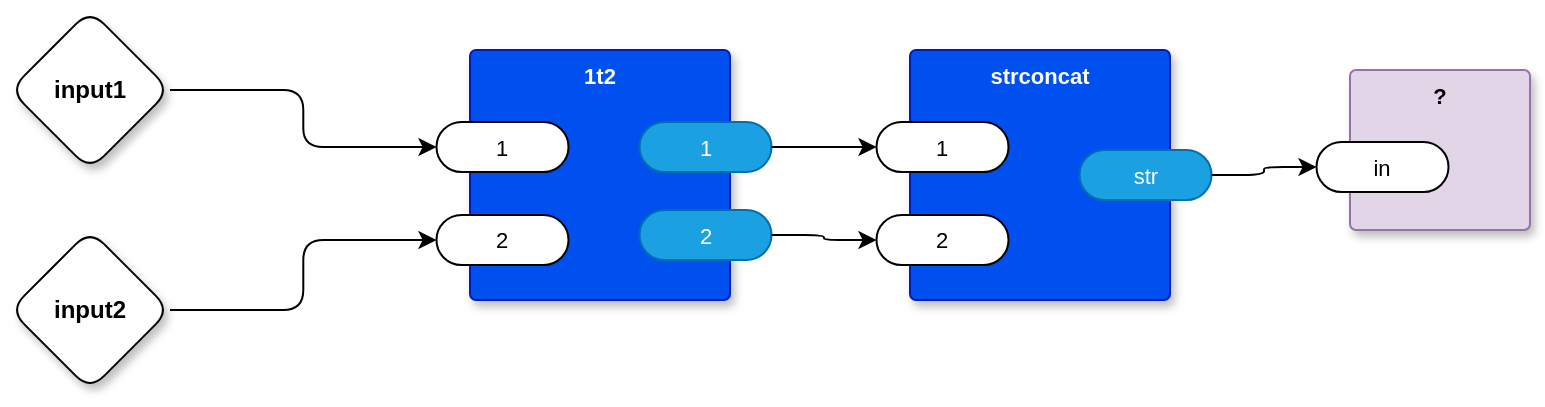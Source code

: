 <mxfile compressed="false" version="21.6.5" type="device">
  <diagram id="4xaHSSQwLeeLNf3t1yNS" name="main">
    <mxGraphModel dx="919" dy="612" grid="1" gridSize="10" guides="1" tooltips="1" connect="1" arrows="1" fold="1" page="1" pageScale="1" pageWidth="1100" pageHeight="850" math="0" shadow="0">
      <root>
        <mxCell id="0" />
        <mxCell id="1" parent="0" />
        <mxCell id="YS5fObsBtwLUnJ5E3Nu_-1" value="1t2" style="rounded=1;whiteSpace=wrap;html=1;sketch=0;container=1;recursiveResize=0;verticalAlign=top;arcSize=6;fontStyle=1;autosize=0;points=[];absoluteArcSize=1;shadow=1;strokeColor=#001DBC;fillColor=#0050ef;fontColor=#ffffff;fontFamily=Helvetica;fontSize=11;" vertex="1" parent="1">
          <mxGeometry x="310" y="140" width="130" height="125" as="geometry">
            <mxRectangle x="-98" y="-1230" width="99" height="26" as="alternateBounds" />
          </mxGeometry>
        </mxCell>
        <mxCell id="YS5fObsBtwLUnJ5E3Nu_-2" value="1" style="rounded=1;whiteSpace=wrap;html=1;sketch=0;points=[[0,0.5,0,0,0],[1,0.5,0,0,0]];arcSize=50;fontFamily=Helvetica;fontSize=11;fontColor=default;" vertex="1" parent="YS5fObsBtwLUnJ5E3Nu_-1">
          <mxGeometry x="-16.75" y="36" width="66" height="25" as="geometry" />
        </mxCell>
        <mxCell id="YS5fObsBtwLUnJ5E3Nu_-3" value="1" style="rounded=1;whiteSpace=wrap;html=1;sketch=0;points=[[0,0.5,0,0,0],[1,0.5,0,0,0]];fillColor=#1ba1e2;fontColor=#ffffff;strokeColor=#006EAF;arcSize=50;fontFamily=Helvetica;fontSize=11;" vertex="1" parent="YS5fObsBtwLUnJ5E3Nu_-1">
          <mxGeometry x="84.75" y="36" width="66" height="25" as="geometry" />
        </mxCell>
        <mxCell id="YS5fObsBtwLUnJ5E3Nu_-4" value="2" style="rounded=1;whiteSpace=wrap;html=1;sketch=0;points=[[0,0.5,0,0,0],[1,0.5,0,0,0]];arcSize=50;fontFamily=Helvetica;fontSize=11;fontColor=default;" vertex="1" parent="YS5fObsBtwLUnJ5E3Nu_-1">
          <mxGeometry x="-16.75" y="82.5" width="66" height="25" as="geometry" />
        </mxCell>
        <mxCell id="YS5fObsBtwLUnJ5E3Nu_-16" value="2" style="rounded=1;whiteSpace=wrap;html=1;sketch=0;points=[[0,0.5,0,0,0],[1,0.5,0,0,0]];fillColor=#1ba1e2;fontColor=#ffffff;strokeColor=#006EAF;arcSize=50;fontFamily=Helvetica;fontSize=11;" vertex="1" parent="YS5fObsBtwLUnJ5E3Nu_-1">
          <mxGeometry x="84.75" y="80" width="66" height="25" as="geometry" />
        </mxCell>
        <mxCell id="YS5fObsBtwLUnJ5E3Nu_-14" style="edgeStyle=orthogonalEdgeStyle;shape=connector;rounded=1;orthogonalLoop=1;jettySize=auto;html=1;exitX=1;exitY=0.5;exitDx=0;exitDy=0;exitPerimeter=0;entryX=0;entryY=0.5;entryDx=0;entryDy=0;entryPerimeter=0;labelBackgroundColor=default;strokeColor=default;fontFamily=Helvetica;fontSize=11;fontColor=default;endArrow=classic;" edge="1" parent="1" source="YS5fObsBtwLUnJ5E3Nu_-6" target="YS5fObsBtwLUnJ5E3Nu_-2">
          <mxGeometry relative="1" as="geometry" />
        </mxCell>
        <mxCell id="YS5fObsBtwLUnJ5E3Nu_-6" value="input1" style="rhombus;whiteSpace=wrap;html=1;rounded=1;fontStyle=1;glass=0;sketch=0;fontSize=12;points=[[0,0.5,0,0,0],[0.5,0,0,0,0],[0.5,1,0,0,0],[1,0.5,0,0,0]];shadow=1;fontFamily=Helvetica;fontColor=default;" vertex="1" parent="1">
          <mxGeometry x="80" y="120" width="80" height="80" as="geometry" />
        </mxCell>
        <mxCell id="YS5fObsBtwLUnJ5E3Nu_-8" value="?" style="rounded=1;whiteSpace=wrap;html=1;sketch=0;container=1;recursiveResize=0;verticalAlign=top;arcSize=6;fontStyle=1;autosize=0;points=[];absoluteArcSize=1;shadow=1;strokeColor=#9673a6;fillColor=#e1d5e7;fontFamily=Helvetica;fontSize=11;" vertex="1" parent="1">
          <mxGeometry x="750" y="150" width="90" height="80" as="geometry">
            <mxRectangle x="-98" y="-1230" width="99" height="26" as="alternateBounds" />
          </mxGeometry>
        </mxCell>
        <mxCell id="YS5fObsBtwLUnJ5E3Nu_-9" value="in" style="rounded=1;whiteSpace=wrap;html=1;sketch=0;points=[[0,0.5,0,0,0],[1,0.5,0,0,0]];arcSize=50;fontFamily=Helvetica;fontSize=11;fontColor=default;" vertex="1" parent="YS5fObsBtwLUnJ5E3Nu_-8">
          <mxGeometry x="-16.75" y="36" width="66" height="25" as="geometry" />
        </mxCell>
        <mxCell id="YS5fObsBtwLUnJ5E3Nu_-15" style="edgeStyle=orthogonalEdgeStyle;shape=connector;rounded=1;orthogonalLoop=1;jettySize=auto;html=1;exitX=1;exitY=0.5;exitDx=0;exitDy=0;exitPerimeter=0;entryX=0;entryY=0.5;entryDx=0;entryDy=0;entryPerimeter=0;labelBackgroundColor=default;strokeColor=default;fontFamily=Helvetica;fontSize=11;fontColor=default;endArrow=classic;" edge="1" parent="1" source="YS5fObsBtwLUnJ5E3Nu_-12" target="YS5fObsBtwLUnJ5E3Nu_-4">
          <mxGeometry relative="1" as="geometry" />
        </mxCell>
        <mxCell id="YS5fObsBtwLUnJ5E3Nu_-12" value="input2" style="rhombus;whiteSpace=wrap;html=1;rounded=1;fontStyle=1;glass=0;sketch=0;fontSize=12;points=[[0,0.5,0,0,0],[0.5,0,0,0,0],[0.5,1,0,0,0],[1,0.5,0,0,0]];shadow=1;fontFamily=Helvetica;fontColor=default;" vertex="1" parent="1">
          <mxGeometry x="80" y="230" width="80" height="80" as="geometry" />
        </mxCell>
        <mxCell id="YS5fObsBtwLUnJ5E3Nu_-21" value="strconcat" style="rounded=1;whiteSpace=wrap;html=1;sketch=0;container=1;recursiveResize=0;verticalAlign=top;arcSize=6;fontStyle=1;autosize=0;points=[];absoluteArcSize=1;shadow=1;strokeColor=#001DBC;fillColor=#0050ef;fontColor=#ffffff;fontFamily=Helvetica;fontSize=11;" vertex="1" parent="1">
          <mxGeometry x="530" y="140" width="130" height="125" as="geometry">
            <mxRectangle x="-98" y="-1230" width="99" height="26" as="alternateBounds" />
          </mxGeometry>
        </mxCell>
        <mxCell id="YS5fObsBtwLUnJ5E3Nu_-22" value="1" style="rounded=1;whiteSpace=wrap;html=1;sketch=0;points=[[0,0.5,0,0,0],[1,0.5,0,0,0]];arcSize=50;fontFamily=Helvetica;fontSize=11;fontColor=default;" vertex="1" parent="YS5fObsBtwLUnJ5E3Nu_-21">
          <mxGeometry x="-16.75" y="36" width="66" height="25" as="geometry" />
        </mxCell>
        <mxCell id="YS5fObsBtwLUnJ5E3Nu_-23" value="str" style="rounded=1;whiteSpace=wrap;html=1;sketch=0;points=[[0,0.5,0,0,0],[1,0.5,0,0,0]];fillColor=#1ba1e2;fontColor=#ffffff;strokeColor=#006EAF;arcSize=50;fontFamily=Helvetica;fontSize=11;" vertex="1" parent="YS5fObsBtwLUnJ5E3Nu_-21">
          <mxGeometry x="84.75" y="50" width="66" height="25" as="geometry" />
        </mxCell>
        <mxCell id="YS5fObsBtwLUnJ5E3Nu_-24" value="2" style="rounded=1;whiteSpace=wrap;html=1;sketch=0;points=[[0,0.5,0,0,0],[1,0.5,0,0,0]];arcSize=50;fontFamily=Helvetica;fontSize=11;fontColor=default;" vertex="1" parent="YS5fObsBtwLUnJ5E3Nu_-21">
          <mxGeometry x="-16.75" y="82.5" width="66" height="25" as="geometry" />
        </mxCell>
        <mxCell id="YS5fObsBtwLUnJ5E3Nu_-26" style="edgeStyle=orthogonalEdgeStyle;shape=connector;rounded=1;orthogonalLoop=1;jettySize=auto;html=1;exitX=1;exitY=0.5;exitDx=0;exitDy=0;exitPerimeter=0;entryX=0;entryY=0.5;entryDx=0;entryDy=0;entryPerimeter=0;labelBackgroundColor=default;strokeColor=default;fontFamily=Helvetica;fontSize=11;fontColor=default;endArrow=classic;" edge="1" parent="1" source="YS5fObsBtwLUnJ5E3Nu_-3" target="YS5fObsBtwLUnJ5E3Nu_-22">
          <mxGeometry relative="1" as="geometry" />
        </mxCell>
        <mxCell id="YS5fObsBtwLUnJ5E3Nu_-27" style="edgeStyle=orthogonalEdgeStyle;shape=connector;rounded=1;orthogonalLoop=1;jettySize=auto;html=1;exitX=1;exitY=0.5;exitDx=0;exitDy=0;exitPerimeter=0;entryX=0;entryY=0.5;entryDx=0;entryDy=0;entryPerimeter=0;labelBackgroundColor=default;strokeColor=default;fontFamily=Helvetica;fontSize=11;fontColor=default;endArrow=classic;" edge="1" parent="1" source="YS5fObsBtwLUnJ5E3Nu_-16" target="YS5fObsBtwLUnJ5E3Nu_-24">
          <mxGeometry relative="1" as="geometry" />
        </mxCell>
        <mxCell id="YS5fObsBtwLUnJ5E3Nu_-29" style="edgeStyle=orthogonalEdgeStyle;shape=connector;rounded=1;orthogonalLoop=1;jettySize=auto;html=1;exitX=1;exitY=0.5;exitDx=0;exitDy=0;exitPerimeter=0;entryX=0;entryY=0.5;entryDx=0;entryDy=0;entryPerimeter=0;labelBackgroundColor=default;strokeColor=default;fontFamily=Helvetica;fontSize=11;fontColor=default;endArrow=classic;" edge="1" parent="1" source="YS5fObsBtwLUnJ5E3Nu_-23" target="YS5fObsBtwLUnJ5E3Nu_-9">
          <mxGeometry relative="1" as="geometry" />
        </mxCell>
      </root>
    </mxGraphModel>
  </diagram>
</mxfile>
